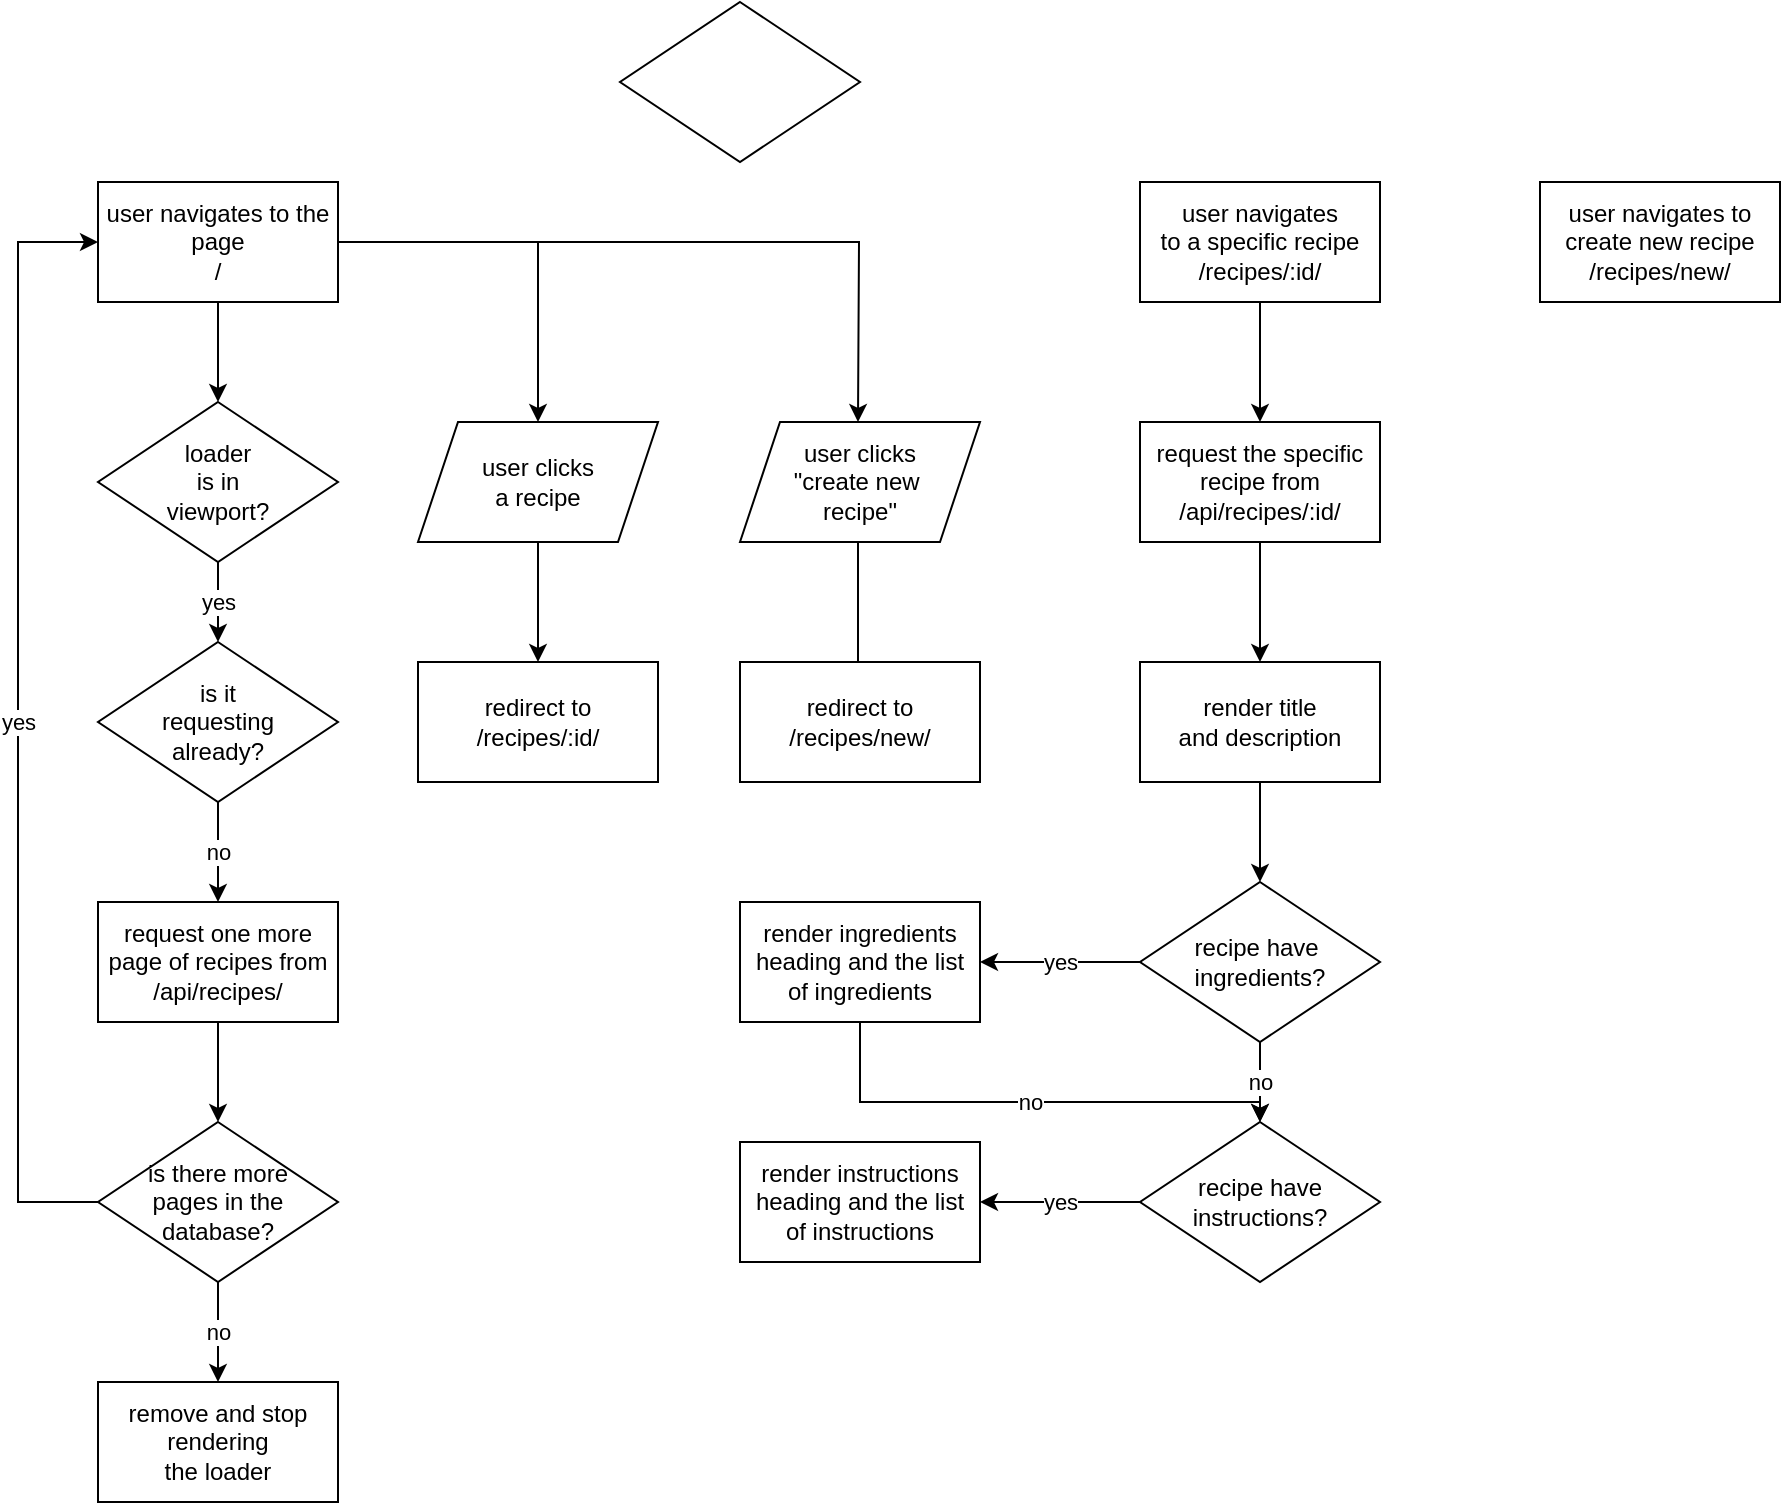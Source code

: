 <mxfile version="16.2.6" type="github">
  <diagram id="UWbFQpUYdBIqoMcerIUc" name="Page-1">
    <mxGraphModel dx="1662" dy="799" grid="1" gridSize="10" guides="1" tooltips="1" connect="1" arrows="1" fold="1" page="1" pageScale="1" pageWidth="2000" pageHeight="2000" math="0" shadow="0">
      <root>
        <mxCell id="0" />
        <mxCell id="1" parent="0" />
        <mxCell id="N01Z7XA4SCIn-NLS_7Hn-6" value="" style="edgeStyle=orthogonalEdgeStyle;rounded=0;orthogonalLoop=1;jettySize=auto;html=1;" edge="1" parent="1" source="N01Z7XA4SCIn-NLS_7Hn-1" target="N01Z7XA4SCIn-NLS_7Hn-3">
          <mxGeometry relative="1" as="geometry" />
        </mxCell>
        <mxCell id="N01Z7XA4SCIn-NLS_7Hn-17" style="edgeStyle=orthogonalEdgeStyle;rounded=0;orthogonalLoop=1;jettySize=auto;html=1;" edge="1" parent="1" source="N01Z7XA4SCIn-NLS_7Hn-1">
          <mxGeometry relative="1" as="geometry">
            <mxPoint x="459" y="210" as="targetPoint" />
          </mxGeometry>
        </mxCell>
        <mxCell id="N01Z7XA4SCIn-NLS_7Hn-18" style="edgeStyle=orthogonalEdgeStyle;rounded=0;orthogonalLoop=1;jettySize=auto;html=1;" edge="1" parent="1" source="N01Z7XA4SCIn-NLS_7Hn-1" target="N01Z7XA4SCIn-NLS_7Hn-15">
          <mxGeometry relative="1" as="geometry" />
        </mxCell>
        <mxCell id="N01Z7XA4SCIn-NLS_7Hn-1" value="user navigates to the page&lt;br&gt;/" style="rounded=0;whiteSpace=wrap;html=1;" vertex="1" parent="1">
          <mxGeometry x="79" y="90" width="120" height="60" as="geometry" />
        </mxCell>
        <mxCell id="N01Z7XA4SCIn-NLS_7Hn-7" value="yes" style="edgeStyle=orthogonalEdgeStyle;rounded=0;orthogonalLoop=1;jettySize=auto;html=1;" edge="1" parent="1" source="N01Z7XA4SCIn-NLS_7Hn-3" target="N01Z7XA4SCIn-NLS_7Hn-5">
          <mxGeometry relative="1" as="geometry" />
        </mxCell>
        <mxCell id="N01Z7XA4SCIn-NLS_7Hn-3" value="loader&lt;br&gt;is in&lt;br&gt;viewport?" style="rhombus;whiteSpace=wrap;html=1;" vertex="1" parent="1">
          <mxGeometry x="79" y="200" width="120" height="80" as="geometry" />
        </mxCell>
        <mxCell id="N01Z7XA4SCIn-NLS_7Hn-14" value="" style="edgeStyle=orthogonalEdgeStyle;rounded=0;orthogonalLoop=1;jettySize=auto;html=1;" edge="1" parent="1" source="N01Z7XA4SCIn-NLS_7Hn-4" target="N01Z7XA4SCIn-NLS_7Hn-10">
          <mxGeometry relative="1" as="geometry" />
        </mxCell>
        <mxCell id="N01Z7XA4SCIn-NLS_7Hn-4" value="request one more&lt;br&gt;page of recipes from&lt;br&gt;/api/recipes/" style="rounded=0;whiteSpace=wrap;html=1;" vertex="1" parent="1">
          <mxGeometry x="79" y="450" width="120" height="60" as="geometry" />
        </mxCell>
        <mxCell id="N01Z7XA4SCIn-NLS_7Hn-8" value="no" style="edgeStyle=orthogonalEdgeStyle;rounded=0;orthogonalLoop=1;jettySize=auto;html=1;" edge="1" parent="1" source="N01Z7XA4SCIn-NLS_7Hn-5" target="N01Z7XA4SCIn-NLS_7Hn-4">
          <mxGeometry relative="1" as="geometry" />
        </mxCell>
        <mxCell id="N01Z7XA4SCIn-NLS_7Hn-5" value="is it&lt;br&gt;requesting&lt;br&gt;already?" style="rhombus;whiteSpace=wrap;html=1;" vertex="1" parent="1">
          <mxGeometry x="79" y="320" width="120" height="80" as="geometry" />
        </mxCell>
        <mxCell id="N01Z7XA4SCIn-NLS_7Hn-9" value="" style="rhombus;whiteSpace=wrap;html=1;" vertex="1" parent="1">
          <mxGeometry x="340" width="120" height="80" as="geometry" />
        </mxCell>
        <mxCell id="N01Z7XA4SCIn-NLS_7Hn-11" value="yes" style="edgeStyle=orthogonalEdgeStyle;rounded=0;orthogonalLoop=1;jettySize=auto;html=1;entryX=0;entryY=0.5;entryDx=0;entryDy=0;" edge="1" parent="1" source="N01Z7XA4SCIn-NLS_7Hn-10" target="N01Z7XA4SCIn-NLS_7Hn-1">
          <mxGeometry relative="1" as="geometry">
            <Array as="points">
              <mxPoint x="39" y="600" />
              <mxPoint x="39" y="120" />
            </Array>
          </mxGeometry>
        </mxCell>
        <mxCell id="N01Z7XA4SCIn-NLS_7Hn-13" value="no" style="edgeStyle=orthogonalEdgeStyle;rounded=0;orthogonalLoop=1;jettySize=auto;html=1;" edge="1" parent="1" source="N01Z7XA4SCIn-NLS_7Hn-10" target="N01Z7XA4SCIn-NLS_7Hn-12">
          <mxGeometry relative="1" as="geometry" />
        </mxCell>
        <mxCell id="N01Z7XA4SCIn-NLS_7Hn-10" value="is there more&lt;br&gt;pages in the&lt;br&gt;database?" style="rhombus;whiteSpace=wrap;html=1;" vertex="1" parent="1">
          <mxGeometry x="79" y="560" width="120" height="80" as="geometry" />
        </mxCell>
        <mxCell id="N01Z7XA4SCIn-NLS_7Hn-12" value="remove and stop&lt;br&gt;rendering&lt;br&gt;the loader" style="rounded=0;whiteSpace=wrap;html=1;" vertex="1" parent="1">
          <mxGeometry x="79" y="690" width="120" height="60" as="geometry" />
        </mxCell>
        <mxCell id="N01Z7XA4SCIn-NLS_7Hn-22" value="" style="edgeStyle=orthogonalEdgeStyle;rounded=0;orthogonalLoop=1;jettySize=auto;html=1;" edge="1" parent="1" source="N01Z7XA4SCIn-NLS_7Hn-15" target="N01Z7XA4SCIn-NLS_7Hn-19">
          <mxGeometry relative="1" as="geometry" />
        </mxCell>
        <mxCell id="N01Z7XA4SCIn-NLS_7Hn-15" value="user clicks&lt;br&gt;a recipe" style="shape=parallelogram;perimeter=parallelogramPerimeter;whiteSpace=wrap;html=1;fixedSize=1;" vertex="1" parent="1">
          <mxGeometry x="239" y="210" width="120" height="60" as="geometry" />
        </mxCell>
        <mxCell id="N01Z7XA4SCIn-NLS_7Hn-21" value="" style="edgeStyle=orthogonalEdgeStyle;rounded=0;orthogonalLoop=1;jettySize=auto;html=1;" edge="1" parent="1">
          <mxGeometry relative="1" as="geometry">
            <mxPoint x="459" y="270" as="sourcePoint" />
            <mxPoint x="459" y="340" as="targetPoint" />
          </mxGeometry>
        </mxCell>
        <mxCell id="N01Z7XA4SCIn-NLS_7Hn-16" value="user clicks&lt;br&gt;&quot;create new&amp;nbsp;&lt;br&gt;recipe&quot;" style="shape=parallelogram;perimeter=parallelogramPerimeter;whiteSpace=wrap;html=1;fixedSize=1;size=20;" vertex="1" parent="1">
          <mxGeometry x="400" y="210" width="120" height="60" as="geometry" />
        </mxCell>
        <mxCell id="N01Z7XA4SCIn-NLS_7Hn-19" value="redirect to &lt;br&gt;/recipes/:id/" style="rounded=0;whiteSpace=wrap;html=1;" vertex="1" parent="1">
          <mxGeometry x="239" y="330" width="120" height="60" as="geometry" />
        </mxCell>
        <mxCell id="N01Z7XA4SCIn-NLS_7Hn-20" value="redirect to&lt;br&gt;/recipes/new/" style="rounded=0;whiteSpace=wrap;html=1;" vertex="1" parent="1">
          <mxGeometry x="400" y="330" width="120" height="60" as="geometry" />
        </mxCell>
        <mxCell id="N01Z7XA4SCIn-NLS_7Hn-35" value="" style="edgeStyle=orthogonalEdgeStyle;rounded=0;orthogonalLoop=1;jettySize=auto;html=1;" edge="1" parent="1" source="N01Z7XA4SCIn-NLS_7Hn-23" target="N01Z7XA4SCIn-NLS_7Hn-25">
          <mxGeometry relative="1" as="geometry" />
        </mxCell>
        <mxCell id="N01Z7XA4SCIn-NLS_7Hn-23" value="user navigates&lt;br&gt;to a specific recipe&lt;br&gt;/recipes/:id/" style="rounded=0;whiteSpace=wrap;html=1;" vertex="1" parent="1">
          <mxGeometry x="600" y="90" width="120" height="60" as="geometry" />
        </mxCell>
        <mxCell id="N01Z7XA4SCIn-NLS_7Hn-36" value="" style="edgeStyle=orthogonalEdgeStyle;rounded=0;orthogonalLoop=1;jettySize=auto;html=1;" edge="1" parent="1" source="N01Z7XA4SCIn-NLS_7Hn-25" target="N01Z7XA4SCIn-NLS_7Hn-26">
          <mxGeometry relative="1" as="geometry" />
        </mxCell>
        <mxCell id="N01Z7XA4SCIn-NLS_7Hn-25" value="request the specific&lt;br&gt;recipe from&lt;br&gt;/api/recipes/:id/" style="rounded=0;whiteSpace=wrap;html=1;" vertex="1" parent="1">
          <mxGeometry x="600" y="210" width="120" height="60" as="geometry" />
        </mxCell>
        <mxCell id="N01Z7XA4SCIn-NLS_7Hn-34" value="" style="edgeStyle=orthogonalEdgeStyle;rounded=0;orthogonalLoop=1;jettySize=auto;html=1;" edge="1" parent="1" source="N01Z7XA4SCIn-NLS_7Hn-26" target="N01Z7XA4SCIn-NLS_7Hn-28">
          <mxGeometry relative="1" as="geometry" />
        </mxCell>
        <mxCell id="N01Z7XA4SCIn-NLS_7Hn-26" value="render title&lt;br&gt;and description" style="rounded=0;whiteSpace=wrap;html=1;" vertex="1" parent="1">
          <mxGeometry x="600" y="330" width="120" height="60" as="geometry" />
        </mxCell>
        <mxCell id="N01Z7XA4SCIn-NLS_7Hn-31" value="yes" style="edgeStyle=orthogonalEdgeStyle;rounded=0;orthogonalLoop=1;jettySize=auto;html=1;" edge="1" parent="1" source="N01Z7XA4SCIn-NLS_7Hn-28" target="N01Z7XA4SCIn-NLS_7Hn-30">
          <mxGeometry relative="1" as="geometry" />
        </mxCell>
        <mxCell id="N01Z7XA4SCIn-NLS_7Hn-37" value="no" style="edgeStyle=orthogonalEdgeStyle;rounded=0;orthogonalLoop=1;jettySize=auto;html=1;" edge="1" parent="1" source="N01Z7XA4SCIn-NLS_7Hn-28" target="N01Z7XA4SCIn-NLS_7Hn-29">
          <mxGeometry relative="1" as="geometry" />
        </mxCell>
        <mxCell id="N01Z7XA4SCIn-NLS_7Hn-28" value="recipe have&amp;nbsp;&lt;br&gt;ingredients?" style="rhombus;whiteSpace=wrap;html=1;" vertex="1" parent="1">
          <mxGeometry x="600" y="440" width="120" height="80" as="geometry" />
        </mxCell>
        <mxCell id="N01Z7XA4SCIn-NLS_7Hn-33" value="yes" style="edgeStyle=orthogonalEdgeStyle;rounded=0;orthogonalLoop=1;jettySize=auto;html=1;" edge="1" parent="1" source="N01Z7XA4SCIn-NLS_7Hn-29" target="N01Z7XA4SCIn-NLS_7Hn-32">
          <mxGeometry relative="1" as="geometry" />
        </mxCell>
        <mxCell id="N01Z7XA4SCIn-NLS_7Hn-29" value="recipe have instructions?" style="rhombus;whiteSpace=wrap;html=1;" vertex="1" parent="1">
          <mxGeometry x="600" y="560" width="120" height="80" as="geometry" />
        </mxCell>
        <mxCell id="N01Z7XA4SCIn-NLS_7Hn-38" value="no" style="edgeStyle=orthogonalEdgeStyle;rounded=0;orthogonalLoop=1;jettySize=auto;html=1;" edge="1" parent="1" source="N01Z7XA4SCIn-NLS_7Hn-30" target="N01Z7XA4SCIn-NLS_7Hn-29">
          <mxGeometry relative="1" as="geometry">
            <Array as="points">
              <mxPoint x="460" y="550" />
              <mxPoint x="660" y="550" />
            </Array>
          </mxGeometry>
        </mxCell>
        <mxCell id="N01Z7XA4SCIn-NLS_7Hn-30" value="render ingredients&lt;br&gt;heading and the list&lt;br&gt;of ingredients" style="whiteSpace=wrap;html=1;" vertex="1" parent="1">
          <mxGeometry x="400" y="450" width="120" height="60" as="geometry" />
        </mxCell>
        <mxCell id="N01Z7XA4SCIn-NLS_7Hn-32" value="render instructions&lt;br&gt;heading and the list&lt;br&gt;of instructions" style="whiteSpace=wrap;html=1;" vertex="1" parent="1">
          <mxGeometry x="400" y="570" width="120" height="60" as="geometry" />
        </mxCell>
        <mxCell id="N01Z7XA4SCIn-NLS_7Hn-39" value="user navigates to&lt;br&gt;create new recipe&lt;br&gt;/recipes/new/" style="rounded=0;whiteSpace=wrap;html=1;" vertex="1" parent="1">
          <mxGeometry x="800" y="90" width="120" height="60" as="geometry" />
        </mxCell>
      </root>
    </mxGraphModel>
  </diagram>
</mxfile>
